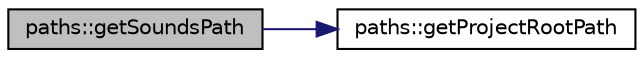 digraph "paths::getSoundsPath"
{
 // LATEX_PDF_SIZE
  bgcolor="transparent";
  edge [fontname="Helvetica",fontsize="10",labelfontname="Helvetica",labelfontsize="10"];
  node [fontname="Helvetica",fontsize="10",shape=record];
  rankdir="LR";
  Node1 [label="paths::getSoundsPath",height=0.2,width=0.4,color="black", fillcolor="grey75", style="filled", fontcolor="black",tooltip=" "];
  Node1 -> Node2 [color="midnightblue",fontsize="10",style="solid",fontname="Helvetica"];
  Node2 [label="paths::getProjectRootPath",height=0.2,width=0.4,color="black",URL="$d5/dc0/namespacepaths.html#a450800b2feff454aa4e85d20c6618250",tooltip=" "];
}

